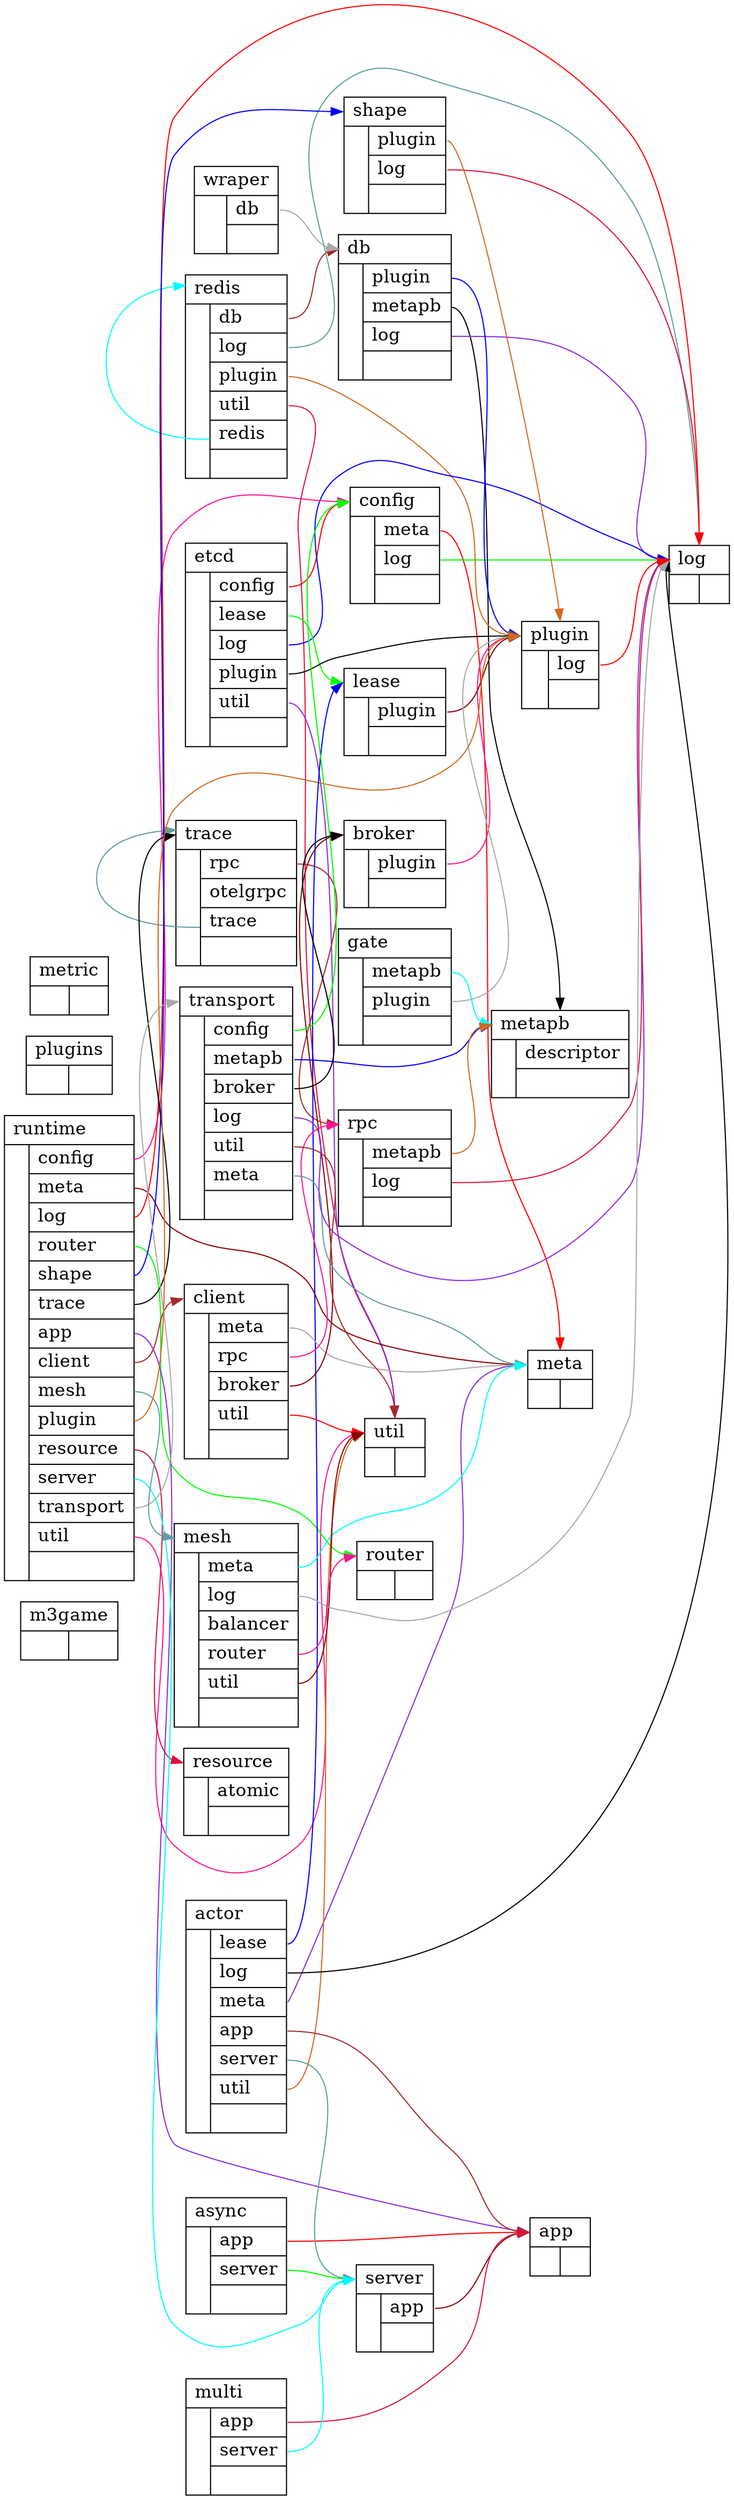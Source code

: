 digraph go_pkg_relation {
    graph [
        rankdir = "LR"
        //splines=polyline
        overlap=false
    ];

    node [
        fontsize = "16"
        shape = "ellipse"
    ];

    edge [
    ];
    "m3game" [
        label = "<head> m3game\l|
            {|{
            }}"
        shape = "record"
    ];
    "meta" [
        label = "<head> meta\l|
            {|{
            }}"
        shape = "record"
    ];
    "metapb" [
        label = "<head> metapb\l|
            {|{
                <descriptor> descriptor\l|
            }}"
        shape = "record"
    ];
    "config" [
        label = "<head> config\l|
            {|{
                <meta> meta\l|
                <log> log\l|
            }}"
        shape = "record"
    ];
    "util" [
        label = "<head> util\l|
            {|{
            }}"
        shape = "record"
    ];
    "plugins" [
        label = "<head> plugins\l|
            {|{
            }}"
        shape = "record"
    ];
    "metric" [
        label = "<head> metric\l|
            {|{
            }}"
        shape = "record"
    ];
    "db" [
        label = "<head> db\l|
            {|{
                <plugin> plugin\l|
                <metapb> metapb\l|
                <log> log\l|
            }}"
        shape = "record"
    ];
    "redis" [
        label = "<head> redis\l|
            {|{
                <db> db\l|
                <log> log\l|
                <plugin> plugin\l|
                <util> util\l|
                <redis> redis\l|
            }}"
        shape = "record"
    ];
    "wraper" [
        label = "<head> wraper\l|
            {|{
                <db> db\l|
            }}"
        shape = "record"
    ];
    "broker" [
        label = "<head> broker\l|
            {|{
                <plugin> plugin\l|
            }}"
        shape = "record"
    ];
    "log" [
        label = "<head> log\l|
            {|{
            }}"
        shape = "record"
    ];
    "router" [
        label = "<head> router\l|
            {|{
            }}"
        shape = "record"
    ];
    "lease" [
        label = "<head> lease\l|
            {|{
                <plugin> plugin\l|
            }}"
        shape = "record"
    ];
    "etcd" [
        label = "<head> etcd\l|
            {|{
                <config> config\l|
                <lease> lease\l|
                <log> log\l|
                <plugin> plugin\l|
                <util> util\l|
            }}"
        shape = "record"
    ];
    "trace" [
        label = "<head> trace\l|
            {|{
                <rpc> rpc\l|
                <otelgrpc> otelgrpc\l|
                <trace> trace\l|
            }}"
        shape = "record"
    ];
    "shape" [
        label = "<head> shape\l|
            {|{
                <plugin> plugin\l|
                <log> log\l|
            }}"
        shape = "record"
    ];
    "gate" [
        label = "<head> gate\l|
            {|{
                <metapb> metapb\l|
                <plugin> plugin\l|
            }}"
        shape = "record"
    ];
    "runtime" [
        label = "<head> runtime\l|
            {|{
                <config> config\l|
                <meta> meta\l|
                <log> log\l|
                <router> router\l|
                <shape> shape\l|
                <trace> trace\l|
                <app> app\l|
                <client> client\l|
                <mesh> mesh\l|
                <plugin> plugin\l|
                <resource> resource\l|
                <server> server\l|
                <transport> transport\l|
                <util> util\l|
            }}"
        shape = "record"
    ];
    "app" [
        label = "<head> app\l|
            {|{
            }}"
        shape = "record"
    ];
    "resource" [
        label = "<head> resource\l|
            {|{
                <atomic> atomic\l|
            }}"
        shape = "record"
    ];
    "server" [
        label = "<head> server\l|
            {|{
                <app> app\l|
            }}"
        shape = "record"
    ];
    "async" [
        label = "<head> async\l|
            {|{
                <app> app\l|
                <server> server\l|
            }}"
        shape = "record"
    ];
    "actor" [
        label = "<head> actor\l|
            {|{
                <lease> lease\l|
                <log> log\l|
                <meta> meta\l|
                <app> app\l|
                <server> server\l|
                <util> util\l|
            }}"
        shape = "record"
    ];
    "multi" [
        label = "<head> multi\l|
            {|{
                <app> app\l|
                <server> server\l|
            }}"
        shape = "record"
    ];
    "client" [
        label = "<head> client\l|
            {|{
                <meta> meta\l|
                <rpc> rpc\l|
                <broker> broker\l|
                <util> util\l|
            }}"
        shape = "record"
    ];
    "transport" [
        label = "<head> transport\l|
            {|{
                <config> config\l|
                <metapb> metapb\l|
                <broker> broker\l|
                <log> log\l|
                <util> util\l|
                <meta> meta\l|
            }}"
        shape = "record"
    ];
    "rpc" [
        label = "<head> rpc\l|
            {|{
                <metapb> metapb\l|
                <log> log\l|
            }}"
        shape = "record"
    ];
    "mesh" [
        label = "<head> mesh\l|
            {|{
                <meta> meta\l|
                <log> log\l|
                <balancer> balancer\l|
                <router> router\l|
                <util> util\l|
            }}"
        shape = "record"
    ];
    "plugin" [
        label = "<head> plugin\l|
            {|{
                <log> log\l|
            }}"
        shape = "record"
    ];

    config:meta -> meta:head[color="red"]
    config:log -> log:head[color="green"]
    db:plugin -> plugin:head[color="blue"]
    db:metapb -> metapb:head[color="black"]
    db:log -> log:head[color="blueviolet"]
    redis:db -> db:head[color="brown"]
    redis:log -> log:head[color="cadetblue"]
    redis:plugin -> plugin:head[color="chocolate"]
    redis:util -> util:head[color="crimson"]
    redis:redis -> redis:head[color="cyan"]
    wraper:db -> db:head[color="darkgrey"]
    broker:plugin -> plugin:head[color="deeppink"]
    lease:plugin -> plugin:head[color="darkred"]
    etcd:config -> config:head[color="red"]
    etcd:lease -> lease:head[color="green"]
    etcd:log -> log:head[color="blue"]
    etcd:plugin -> plugin:head[color="black"]
    etcd:util -> util:head[color="blueviolet"]
    trace:rpc -> rpc:head[color="brown"]
    trace:trace -> trace:head[color="cadetblue"]
    shape:plugin -> plugin:head[color="chocolate"]
    shape:log -> log:head[color="crimson"]
    gate:metapb -> metapb:head[color="cyan"]
    gate:plugin -> plugin:head[color="darkgrey"]
    runtime:config -> config:head[color="deeppink"]
    runtime:meta -> meta:head[color="darkred"]
    runtime:log -> log:head[color="red"]
    runtime:router -> router:head[color="green"]
    runtime:shape -> shape:head[color="blue"]
    runtime:trace -> trace:head[color="black"]
    runtime:app -> app:head[color="blueviolet"]
    runtime:client -> client:head[color="brown"]
    runtime:mesh -> mesh:head[color="cadetblue"]
    runtime:plugin -> plugin:head[color="chocolate"]
    runtime:resource -> resource:head[color="crimson"]
    runtime:server -> server:head[color="cyan"]
    runtime:transport -> transport:head[color="darkgrey"]
    runtime:util -> util:head[color="deeppink"]
    server:app -> app:head[color="darkred"]
    async:app -> app:head[color="red"]
    async:server -> server:head[color="green"]
    actor:lease -> lease:head[color="blue"]
    actor:log -> log:head[color="black"]
    actor:meta -> meta:head[color="blueviolet"]
    actor:app -> app:head[color="brown"]
    actor:server -> server:head[color="cadetblue"]
    actor:util -> util:head[color="chocolate"]
    multi:app -> app:head[color="crimson"]
    multi:server -> server:head[color="cyan"]
    client:meta -> meta:head[color="darkgrey"]
    client:rpc -> rpc:head[color="deeppink"]
    client:broker -> broker:head[color="darkred"]
    client:util -> util:head[color="red"]
    transport:config -> config:head[color="green"]
    transport:metapb -> metapb:head[color="blue"]
    transport:broker -> broker:head[color="black"]
    transport:log -> log:head[color="blueviolet"]
    transport:util -> util:head[color="brown"]
    transport:meta -> meta:head[color="cadetblue"]
    rpc:metapb -> metapb:head[color="chocolate"]
    rpc:log -> log:head[color="crimson"]
    mesh:meta -> meta:head[color="cyan"]
    mesh:log -> log:head[color="darkgrey"]
    mesh:router -> router:head[color="deeppink"]
    mesh:util -> util:head[color="darkred"]
    plugin:log -> log:head[color="red"]
}
